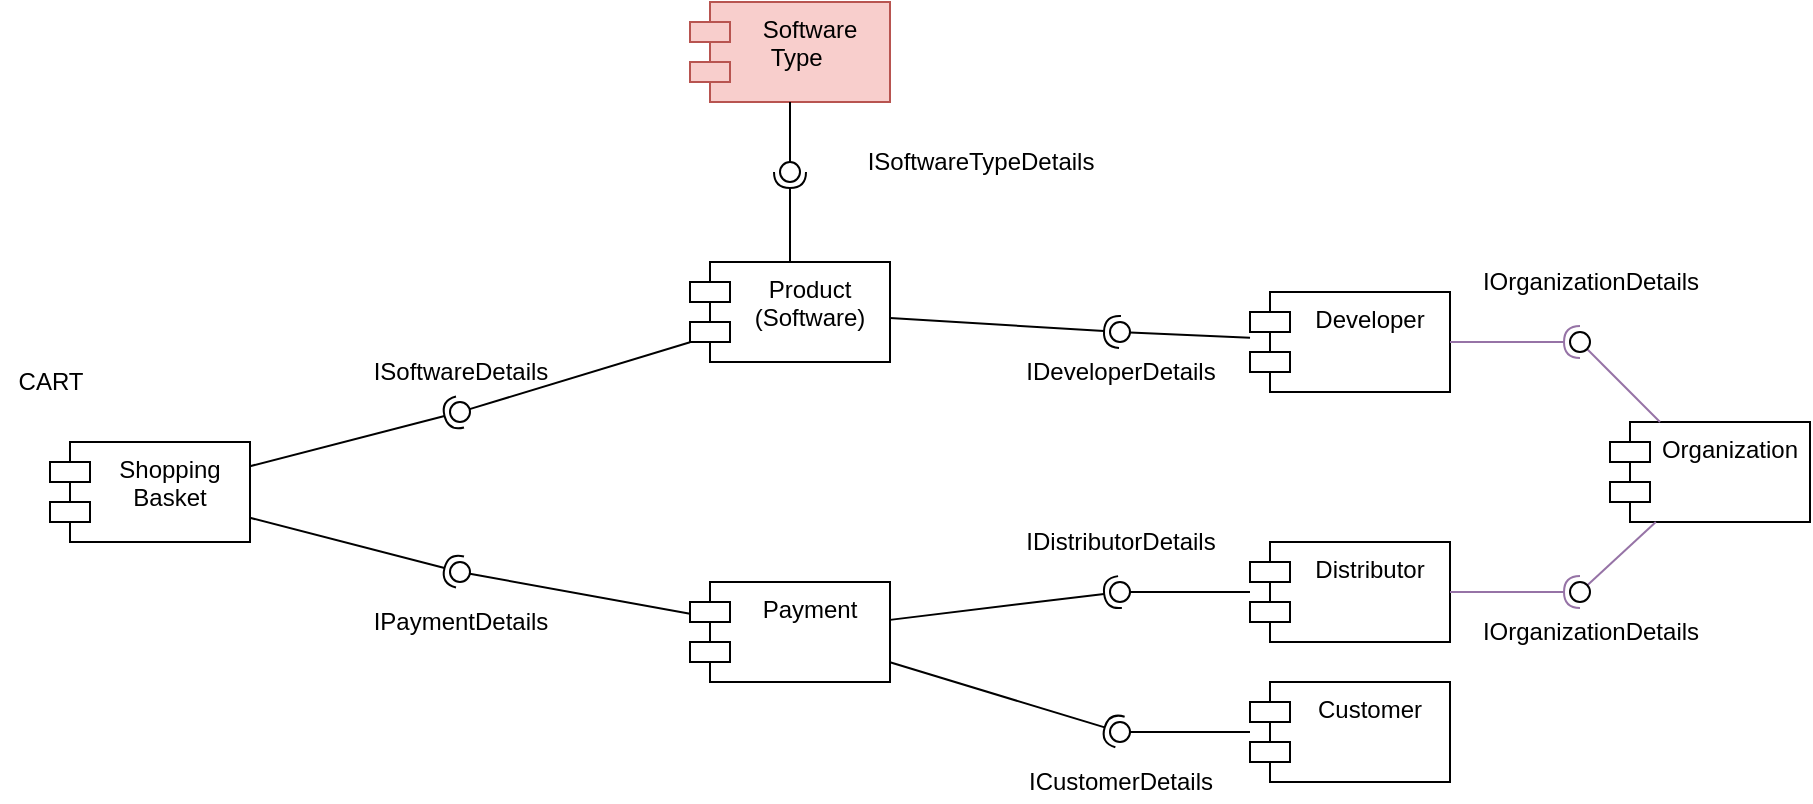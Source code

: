 <mxfile version="17.4.0" type="github">
  <diagram id="DhTkyQSxUMTwu6wX2p3q" name="Page-1">
    <mxGraphModel dx="1038" dy="2233" grid="1" gridSize="10" guides="1" tooltips="1" connect="1" arrows="1" fold="1" page="1" pageScale="1" pageWidth="1169" pageHeight="1654" math="0" shadow="0">
      <root>
        <mxCell id="0" />
        <mxCell id="1" parent="0" />
        <mxCell id="XGX5eF3X8VLQE5c7TFZi-1" value="Product&#xa;(Software)" style="shape=module;align=left;spacingLeft=20;align=center;verticalAlign=top;" parent="1" vertex="1">
          <mxGeometry x="460" y="120" width="100" height="50" as="geometry" />
        </mxCell>
        <mxCell id="XGX5eF3X8VLQE5c7TFZi-2" value="Customer" style="shape=module;align=left;spacingLeft=20;align=center;verticalAlign=top;" parent="1" vertex="1">
          <mxGeometry x="740" y="330" width="100" height="50" as="geometry" />
        </mxCell>
        <mxCell id="XGX5eF3X8VLQE5c7TFZi-3" value="Distributor&#xa;" style="shape=module;align=left;spacingLeft=20;align=center;verticalAlign=top;" parent="1" vertex="1">
          <mxGeometry x="740" y="260" width="100" height="50" as="geometry" />
        </mxCell>
        <mxCell id="XGX5eF3X8VLQE5c7TFZi-4" value="Shopping &#xa;Basket" style="shape=module;align=left;spacingLeft=20;align=center;verticalAlign=top;" parent="1" vertex="1">
          <mxGeometry x="140" y="210" width="100" height="50" as="geometry" />
        </mxCell>
        <mxCell id="XGX5eF3X8VLQE5c7TFZi-5" value="" style="rounded=0;orthogonalLoop=1;jettySize=auto;html=1;endArrow=none;endFill=0;sketch=0;sourcePerimeterSpacing=0;targetPerimeterSpacing=0;" parent="1" source="XGX5eF3X8VLQE5c7TFZi-1" target="XGX5eF3X8VLQE5c7TFZi-7" edge="1">
          <mxGeometry relative="1" as="geometry">
            <mxPoint x="280" y="185" as="sourcePoint" />
          </mxGeometry>
        </mxCell>
        <mxCell id="XGX5eF3X8VLQE5c7TFZi-6" value="" style="rounded=0;orthogonalLoop=1;jettySize=auto;html=1;endArrow=halfCircle;endFill=0;entryX=0.5;entryY=0.5;endSize=6;strokeWidth=1;sketch=0;" parent="1" source="XGX5eF3X8VLQE5c7TFZi-4" target="XGX5eF3X8VLQE5c7TFZi-7" edge="1">
          <mxGeometry relative="1" as="geometry">
            <mxPoint x="320" y="185" as="sourcePoint" />
          </mxGeometry>
        </mxCell>
        <mxCell id="XGX5eF3X8VLQE5c7TFZi-7" value="" style="ellipse;whiteSpace=wrap;html=1;align=center;aspect=fixed;resizable=0;points=[];outlineConnect=0;sketch=0;" parent="1" vertex="1">
          <mxGeometry x="340" y="190" width="10" height="10" as="geometry" />
        </mxCell>
        <mxCell id="XGX5eF3X8VLQE5c7TFZi-8" value="ISoftwareDetails" style="text;html=1;align=center;verticalAlign=middle;resizable=0;points=[];autosize=1;strokeColor=none;fillColor=none;" parent="1" vertex="1">
          <mxGeometry x="295" y="165" width="100" height="20" as="geometry" />
        </mxCell>
        <mxCell id="XGX5eF3X8VLQE5c7TFZi-9" value="" style="rounded=0;orthogonalLoop=1;jettySize=auto;html=1;endArrow=none;endFill=0;sketch=0;sourcePerimeterSpacing=0;targetPerimeterSpacing=0;" parent="1" source="XGX5eF3X8VLQE5c7TFZi-2" target="XGX5eF3X8VLQE5c7TFZi-11" edge="1">
          <mxGeometry relative="1" as="geometry">
            <mxPoint x="640" y="330" as="sourcePoint" />
          </mxGeometry>
        </mxCell>
        <mxCell id="XGX5eF3X8VLQE5c7TFZi-10" value="" style="rounded=0;orthogonalLoop=1;jettySize=auto;html=1;endArrow=halfCircle;endFill=0;entryX=0.5;entryY=0.5;endSize=6;strokeWidth=1;sketch=0;" parent="1" source="XGX5eF3X8VLQE5c7TFZi-17" target="XGX5eF3X8VLQE5c7TFZi-11" edge="1">
          <mxGeometry relative="1" as="geometry">
            <mxPoint x="560" y="270" as="sourcePoint" />
          </mxGeometry>
        </mxCell>
        <mxCell id="XGX5eF3X8VLQE5c7TFZi-11" value="" style="ellipse;whiteSpace=wrap;html=1;align=center;aspect=fixed;resizable=0;points=[];outlineConnect=0;sketch=0;" parent="1" vertex="1">
          <mxGeometry x="670" y="350" width="10" height="10" as="geometry" />
        </mxCell>
        <mxCell id="XGX5eF3X8VLQE5c7TFZi-12" value="ICustomerDetails" style="text;html=1;align=center;verticalAlign=middle;resizable=0;points=[];autosize=1;strokeColor=none;fillColor=none;" parent="1" vertex="1">
          <mxGeometry x="620" y="370" width="110" height="20" as="geometry" />
        </mxCell>
        <mxCell id="XGX5eF3X8VLQE5c7TFZi-13" value="" style="rounded=0;orthogonalLoop=1;jettySize=auto;html=1;endArrow=none;endFill=0;sketch=0;sourcePerimeterSpacing=0;targetPerimeterSpacing=0;" parent="1" source="XGX5eF3X8VLQE5c7TFZi-3" target="XGX5eF3X8VLQE5c7TFZi-15" edge="1">
          <mxGeometry relative="1" as="geometry">
            <mxPoint x="820" y="155" as="sourcePoint" />
          </mxGeometry>
        </mxCell>
        <mxCell id="XGX5eF3X8VLQE5c7TFZi-14" value="" style="rounded=0;orthogonalLoop=1;jettySize=auto;html=1;endArrow=halfCircle;endFill=0;entryX=0.5;entryY=0.5;endSize=6;strokeWidth=1;sketch=0;" parent="1" source="XGX5eF3X8VLQE5c7TFZi-17" target="XGX5eF3X8VLQE5c7TFZi-15" edge="1">
          <mxGeometry relative="1" as="geometry">
            <mxPoint x="830" y="250" as="sourcePoint" />
          </mxGeometry>
        </mxCell>
        <mxCell id="XGX5eF3X8VLQE5c7TFZi-15" value="" style="ellipse;whiteSpace=wrap;html=1;align=center;aspect=fixed;resizable=0;points=[];outlineConnect=0;sketch=0;" parent="1" vertex="1">
          <mxGeometry x="670" y="280" width="10" height="10" as="geometry" />
        </mxCell>
        <mxCell id="XGX5eF3X8VLQE5c7TFZi-16" value="IDistributorDetails" style="text;html=1;align=center;verticalAlign=middle;resizable=0;points=[];autosize=1;strokeColor=none;fillColor=none;" parent="1" vertex="1">
          <mxGeometry x="620" y="250" width="110" height="20" as="geometry" />
        </mxCell>
        <mxCell id="XGX5eF3X8VLQE5c7TFZi-17" value="Payment" style="shape=module;align=left;spacingLeft=20;align=center;verticalAlign=top;" parent="1" vertex="1">
          <mxGeometry x="460" y="280" width="100" height="50" as="geometry" />
        </mxCell>
        <mxCell id="XGX5eF3X8VLQE5c7TFZi-18" value="" style="rounded=0;orthogonalLoop=1;jettySize=auto;html=1;endArrow=none;endFill=0;sketch=0;sourcePerimeterSpacing=0;targetPerimeterSpacing=0;" parent="1" source="XGX5eF3X8VLQE5c7TFZi-17" target="XGX5eF3X8VLQE5c7TFZi-20" edge="1">
          <mxGeometry relative="1" as="geometry">
            <mxPoint x="280" y="315" as="sourcePoint" />
          </mxGeometry>
        </mxCell>
        <mxCell id="XGX5eF3X8VLQE5c7TFZi-19" value="" style="rounded=0;orthogonalLoop=1;jettySize=auto;html=1;endArrow=halfCircle;endFill=0;entryX=0.5;entryY=0.5;endSize=6;strokeWidth=1;sketch=0;" parent="1" source="XGX5eF3X8VLQE5c7TFZi-4" target="XGX5eF3X8VLQE5c7TFZi-20" edge="1">
          <mxGeometry relative="1" as="geometry">
            <mxPoint x="320" y="315" as="sourcePoint" />
          </mxGeometry>
        </mxCell>
        <mxCell id="XGX5eF3X8VLQE5c7TFZi-20" value="" style="ellipse;whiteSpace=wrap;html=1;align=center;aspect=fixed;resizable=0;points=[];outlineConnect=0;sketch=0;" parent="1" vertex="1">
          <mxGeometry x="340" y="270" width="10" height="10" as="geometry" />
        </mxCell>
        <mxCell id="XGX5eF3X8VLQE5c7TFZi-21" value="Software&#xa;Type    " style="shape=module;align=left;spacingLeft=20;align=center;verticalAlign=top;fillColor=#f8cecc;strokeColor=#b85450;" parent="1" vertex="1">
          <mxGeometry x="460" y="-10" width="100" height="50" as="geometry" />
        </mxCell>
        <mxCell id="XGX5eF3X8VLQE5c7TFZi-22" value="Developer&#xa;" style="shape=module;align=left;spacingLeft=20;align=center;verticalAlign=top;" parent="1" vertex="1">
          <mxGeometry x="740" y="135" width="100" height="50" as="geometry" />
        </mxCell>
        <mxCell id="XGX5eF3X8VLQE5c7TFZi-23" value="Organization" style="shape=module;align=left;spacingLeft=20;align=center;verticalAlign=top;" parent="1" vertex="1">
          <mxGeometry x="920" y="200" width="100" height="50" as="geometry" />
        </mxCell>
        <mxCell id="XGX5eF3X8VLQE5c7TFZi-24" value="IPaymentDetails" style="text;html=1;align=center;verticalAlign=middle;resizable=0;points=[];autosize=1;strokeColor=none;fillColor=none;" parent="1" vertex="1">
          <mxGeometry x="295" y="290" width="100" height="20" as="geometry" />
        </mxCell>
        <mxCell id="XGX5eF3X8VLQE5c7TFZi-27" value="" style="rounded=0;orthogonalLoop=1;jettySize=auto;html=1;endArrow=none;endFill=0;sketch=0;sourcePerimeterSpacing=0;targetPerimeterSpacing=0;" parent="1" source="XGX5eF3X8VLQE5c7TFZi-21" target="XGX5eF3X8VLQE5c7TFZi-29" edge="1">
          <mxGeometry relative="1" as="geometry">
            <mxPoint x="490" y="45" as="sourcePoint" />
          </mxGeometry>
        </mxCell>
        <mxCell id="XGX5eF3X8VLQE5c7TFZi-28" value="" style="rounded=0;orthogonalLoop=1;jettySize=auto;html=1;endArrow=halfCircle;endFill=0;entryX=0.5;entryY=0.5;endSize=6;strokeWidth=1;sketch=0;" parent="1" source="XGX5eF3X8VLQE5c7TFZi-1" target="XGX5eF3X8VLQE5c7TFZi-29" edge="1">
          <mxGeometry relative="1" as="geometry">
            <mxPoint x="530" y="45" as="sourcePoint" />
          </mxGeometry>
        </mxCell>
        <mxCell id="XGX5eF3X8VLQE5c7TFZi-29" value="" style="ellipse;whiteSpace=wrap;html=1;align=center;aspect=fixed;resizable=0;points=[];outlineConnect=0;sketch=0;" parent="1" vertex="1">
          <mxGeometry x="505" y="70" width="10" height="10" as="geometry" />
        </mxCell>
        <mxCell id="XGX5eF3X8VLQE5c7TFZi-30" value="" style="rounded=0;orthogonalLoop=1;jettySize=auto;html=1;endArrow=none;endFill=0;sketch=0;sourcePerimeterSpacing=0;targetPerimeterSpacing=0;" parent="1" source="XGX5eF3X8VLQE5c7TFZi-22" target="XGX5eF3X8VLQE5c7TFZi-32" edge="1">
          <mxGeometry relative="1" as="geometry">
            <mxPoint x="670" y="175" as="sourcePoint" />
          </mxGeometry>
        </mxCell>
        <mxCell id="XGX5eF3X8VLQE5c7TFZi-31" value="" style="rounded=0;orthogonalLoop=1;jettySize=auto;html=1;endArrow=halfCircle;endFill=0;entryX=0.5;entryY=0.5;endSize=6;strokeWidth=1;sketch=0;" parent="1" source="XGX5eF3X8VLQE5c7TFZi-1" target="XGX5eF3X8VLQE5c7TFZi-32" edge="1">
          <mxGeometry relative="1" as="geometry">
            <mxPoint x="710" y="175" as="sourcePoint" />
          </mxGeometry>
        </mxCell>
        <mxCell id="XGX5eF3X8VLQE5c7TFZi-32" value="" style="ellipse;whiteSpace=wrap;html=1;align=center;aspect=fixed;resizable=0;points=[];outlineConnect=0;sketch=0;" parent="1" vertex="1">
          <mxGeometry x="670" y="150" width="10" height="10" as="geometry" />
        </mxCell>
        <mxCell id="XGX5eF3X8VLQE5c7TFZi-33" value="ISoftwareTypeDetails" style="text;html=1;align=center;verticalAlign=middle;resizable=0;points=[];autosize=1;strokeColor=none;fillColor=none;" parent="1" vertex="1">
          <mxGeometry x="540" y="60" width="130" height="20" as="geometry" />
        </mxCell>
        <mxCell id="XGX5eF3X8VLQE5c7TFZi-34" value="IDeveloperDetails" style="text;html=1;align=center;verticalAlign=middle;resizable=0;points=[];autosize=1;strokeColor=none;fillColor=none;" parent="1" vertex="1">
          <mxGeometry x="620" y="165" width="110" height="20" as="geometry" />
        </mxCell>
        <mxCell id="8Mcz727ElllOW_flEJY8-1" value="" style="rounded=0;orthogonalLoop=1;jettySize=auto;html=1;endArrow=none;endFill=0;sketch=0;sourcePerimeterSpacing=0;targetPerimeterSpacing=0;fillColor=#e1d5e7;strokeColor=#9673a6;" edge="1" target="8Mcz727ElllOW_flEJY8-3" parent="1" source="XGX5eF3X8VLQE5c7TFZi-23">
          <mxGeometry relative="1" as="geometry">
            <mxPoint x="900" y="295" as="sourcePoint" />
          </mxGeometry>
        </mxCell>
        <mxCell id="8Mcz727ElllOW_flEJY8-2" value="" style="rounded=0;orthogonalLoop=1;jettySize=auto;html=1;endArrow=halfCircle;endFill=0;entryX=0.5;entryY=0.5;endSize=6;strokeWidth=1;sketch=0;fillColor=#e1d5e7;strokeColor=#9673a6;" edge="1" target="8Mcz727ElllOW_flEJY8-3" parent="1" source="XGX5eF3X8VLQE5c7TFZi-3">
          <mxGeometry relative="1" as="geometry">
            <mxPoint x="940" y="295" as="sourcePoint" />
          </mxGeometry>
        </mxCell>
        <mxCell id="8Mcz727ElllOW_flEJY8-3" value="" style="ellipse;whiteSpace=wrap;html=1;align=center;aspect=fixed;resizable=0;points=[];outlineConnect=0;sketch=0;" vertex="1" parent="1">
          <mxGeometry x="900" y="280" width="10" height="10" as="geometry" />
        </mxCell>
        <mxCell id="8Mcz727ElllOW_flEJY8-4" value="" style="rounded=0;orthogonalLoop=1;jettySize=auto;html=1;endArrow=none;endFill=0;sketch=0;sourcePerimeterSpacing=0;targetPerimeterSpacing=0;fillColor=#e1d5e7;strokeColor=#9673a6;" edge="1" target="8Mcz727ElllOW_flEJY8-6" parent="1" source="XGX5eF3X8VLQE5c7TFZi-23">
          <mxGeometry relative="1" as="geometry">
            <mxPoint x="910" y="155" as="sourcePoint" />
          </mxGeometry>
        </mxCell>
        <mxCell id="8Mcz727ElllOW_flEJY8-5" value="" style="rounded=0;orthogonalLoop=1;jettySize=auto;html=1;endArrow=halfCircle;endFill=0;entryX=0.5;entryY=0.5;endSize=6;strokeWidth=1;sketch=0;fillColor=#e1d5e7;strokeColor=#9673a6;" edge="1" target="8Mcz727ElllOW_flEJY8-6" parent="1" source="XGX5eF3X8VLQE5c7TFZi-22">
          <mxGeometry relative="1" as="geometry">
            <mxPoint x="950" y="155" as="sourcePoint" />
            <Array as="points" />
          </mxGeometry>
        </mxCell>
        <mxCell id="8Mcz727ElllOW_flEJY8-6" value="" style="ellipse;whiteSpace=wrap;html=1;align=center;aspect=fixed;resizable=0;points=[];outlineConnect=0;sketch=0;" vertex="1" parent="1">
          <mxGeometry x="900" y="155" width="10" height="10" as="geometry" />
        </mxCell>
        <mxCell id="8Mcz727ElllOW_flEJY8-7" value="IOrganizationDetails" style="text;html=1;align=center;verticalAlign=middle;resizable=0;points=[];autosize=1;strokeColor=none;fillColor=none;" vertex="1" parent="1">
          <mxGeometry x="850" y="120" width="120" height="20" as="geometry" />
        </mxCell>
        <mxCell id="8Mcz727ElllOW_flEJY8-8" value="IOrganizationDetails" style="text;html=1;align=center;verticalAlign=middle;resizable=0;points=[];autosize=1;strokeColor=none;fillColor=none;" vertex="1" parent="1">
          <mxGeometry x="850" y="295" width="120" height="20" as="geometry" />
        </mxCell>
        <mxCell id="8Mcz727ElllOW_flEJY8-9" value="CART" style="text;html=1;align=center;verticalAlign=middle;resizable=0;points=[];autosize=1;strokeColor=none;fillColor=none;" vertex="1" parent="1">
          <mxGeometry x="115" y="170" width="50" height="20" as="geometry" />
        </mxCell>
      </root>
    </mxGraphModel>
  </diagram>
</mxfile>
